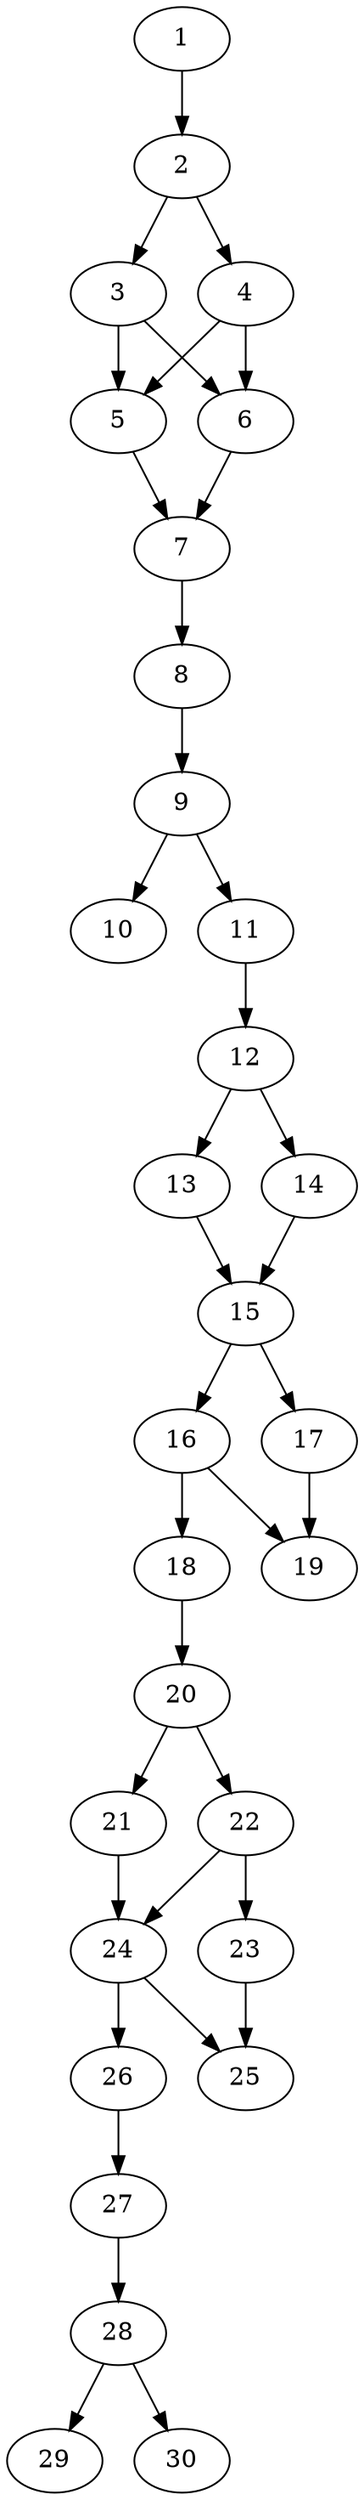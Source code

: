 // DAG automatically generated by daggen at Thu Oct  3 14:04:18 2019
// ./daggen --dot -n 30 --ccr 0.5 --fat 0.3 --regular 0.5 --density 0.7 --mindata 5242880 --maxdata 52428800 
digraph G {
  1 [size="51011584", alpha="0.18", expect_size="25505792"] 
  1 -> 2 [size ="25505792"]
  2 [size="13010944", alpha="0.16", expect_size="6505472"] 
  2 -> 3 [size ="6505472"]
  2 -> 4 [size ="6505472"]
  3 [size="18081792", alpha="0.08", expect_size="9040896"] 
  3 -> 5 [size ="9040896"]
  3 -> 6 [size ="9040896"]
  4 [size="41299968", alpha="0.12", expect_size="20649984"] 
  4 -> 5 [size ="20649984"]
  4 -> 6 [size ="20649984"]
  5 [size="84862976", alpha="0.04", expect_size="42431488"] 
  5 -> 7 [size ="42431488"]
  6 [size="101068800", alpha="0.14", expect_size="50534400"] 
  6 -> 7 [size ="50534400"]
  7 [size="78092288", alpha="0.08", expect_size="39046144"] 
  7 -> 8 [size ="39046144"]
  8 [size="15527936", alpha="0.00", expect_size="7763968"] 
  8 -> 9 [size ="7763968"]
  9 [size="47032320", alpha="0.19", expect_size="23516160"] 
  9 -> 10 [size ="23516160"]
  9 -> 11 [size ="23516160"]
  10 [size="23928832", alpha="0.01", expect_size="11964416"] 
  11 [size="71794688", alpha="0.19", expect_size="35897344"] 
  11 -> 12 [size ="35897344"]
  12 [size="62859264", alpha="0.07", expect_size="31429632"] 
  12 -> 13 [size ="31429632"]
  12 -> 14 [size ="31429632"]
  13 [size="43593728", alpha="0.00", expect_size="21796864"] 
  13 -> 15 [size ="21796864"]
  14 [size="79847424", alpha="0.18", expect_size="39923712"] 
  14 -> 15 [size ="39923712"]
  15 [size="43405312", alpha="0.06", expect_size="21702656"] 
  15 -> 16 [size ="21702656"]
  15 -> 17 [size ="21702656"]
  16 [size="63289344", alpha="0.20", expect_size="31644672"] 
  16 -> 18 [size ="31644672"]
  16 -> 19 [size ="31644672"]
  17 [size="33056768", alpha="0.15", expect_size="16528384"] 
  17 -> 19 [size ="16528384"]
  18 [size="72230912", alpha="0.07", expect_size="36115456"] 
  18 -> 20 [size ="36115456"]
  19 [size="73707520", alpha="0.11", expect_size="36853760"] 
  20 [size="70752256", alpha="0.19", expect_size="35376128"] 
  20 -> 21 [size ="35376128"]
  20 -> 22 [size ="35376128"]
  21 [size="74516480", alpha="0.14", expect_size="37258240"] 
  21 -> 24 [size ="37258240"]
  22 [size="70053888", alpha="0.11", expect_size="35026944"] 
  22 -> 23 [size ="35026944"]
  22 -> 24 [size ="35026944"]
  23 [size="103307264", alpha="0.09", expect_size="51653632"] 
  23 -> 25 [size ="51653632"]
  24 [size="104626176", alpha="0.13", expect_size="52313088"] 
  24 -> 25 [size ="52313088"]
  24 -> 26 [size ="52313088"]
  25 [size="93466624", alpha="0.13", expect_size="46733312"] 
  26 [size="25047040", alpha="0.13", expect_size="12523520"] 
  26 -> 27 [size ="12523520"]
  27 [size="24223744", alpha="0.07", expect_size="12111872"] 
  27 -> 28 [size ="12111872"]
  28 [size="93542400", alpha="0.01", expect_size="46771200"] 
  28 -> 29 [size ="46771200"]
  28 -> 30 [size ="46771200"]
  29 [size="30654464", alpha="0.04", expect_size="15327232"] 
  30 [size="84598784", alpha="0.09", expect_size="42299392"] 
}
